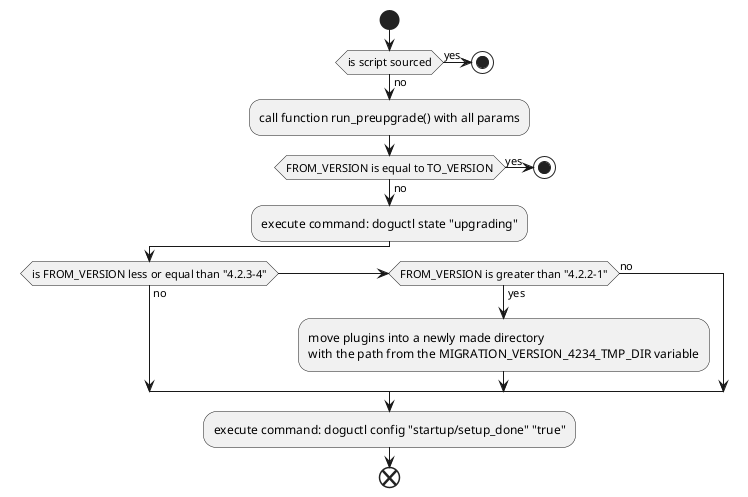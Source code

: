 @startuml
start

if (is script sourced) then (yes)
    stop
else (no)
    :call function run_preupgrade() with all params;
endif

if (FROM_VERSION is equal to TO_VERSION) then (yes)
    stop
else (no)
    :execute command: doguctl state "upgrading";
endif

if (is FROM_VERSION less or equal than "4.2.3-4") then (no)
    elseif (FROM_VERSION is greater than "4.2.2-1") then (yes)
    :move plugins into a newly made directory
    with the path from the MIGRATION_VERSION_4234_TMP_DIR variable;
   else (no)
endif

:execute command: doguctl config "startup/setup_done" "true";
end

@enduml
